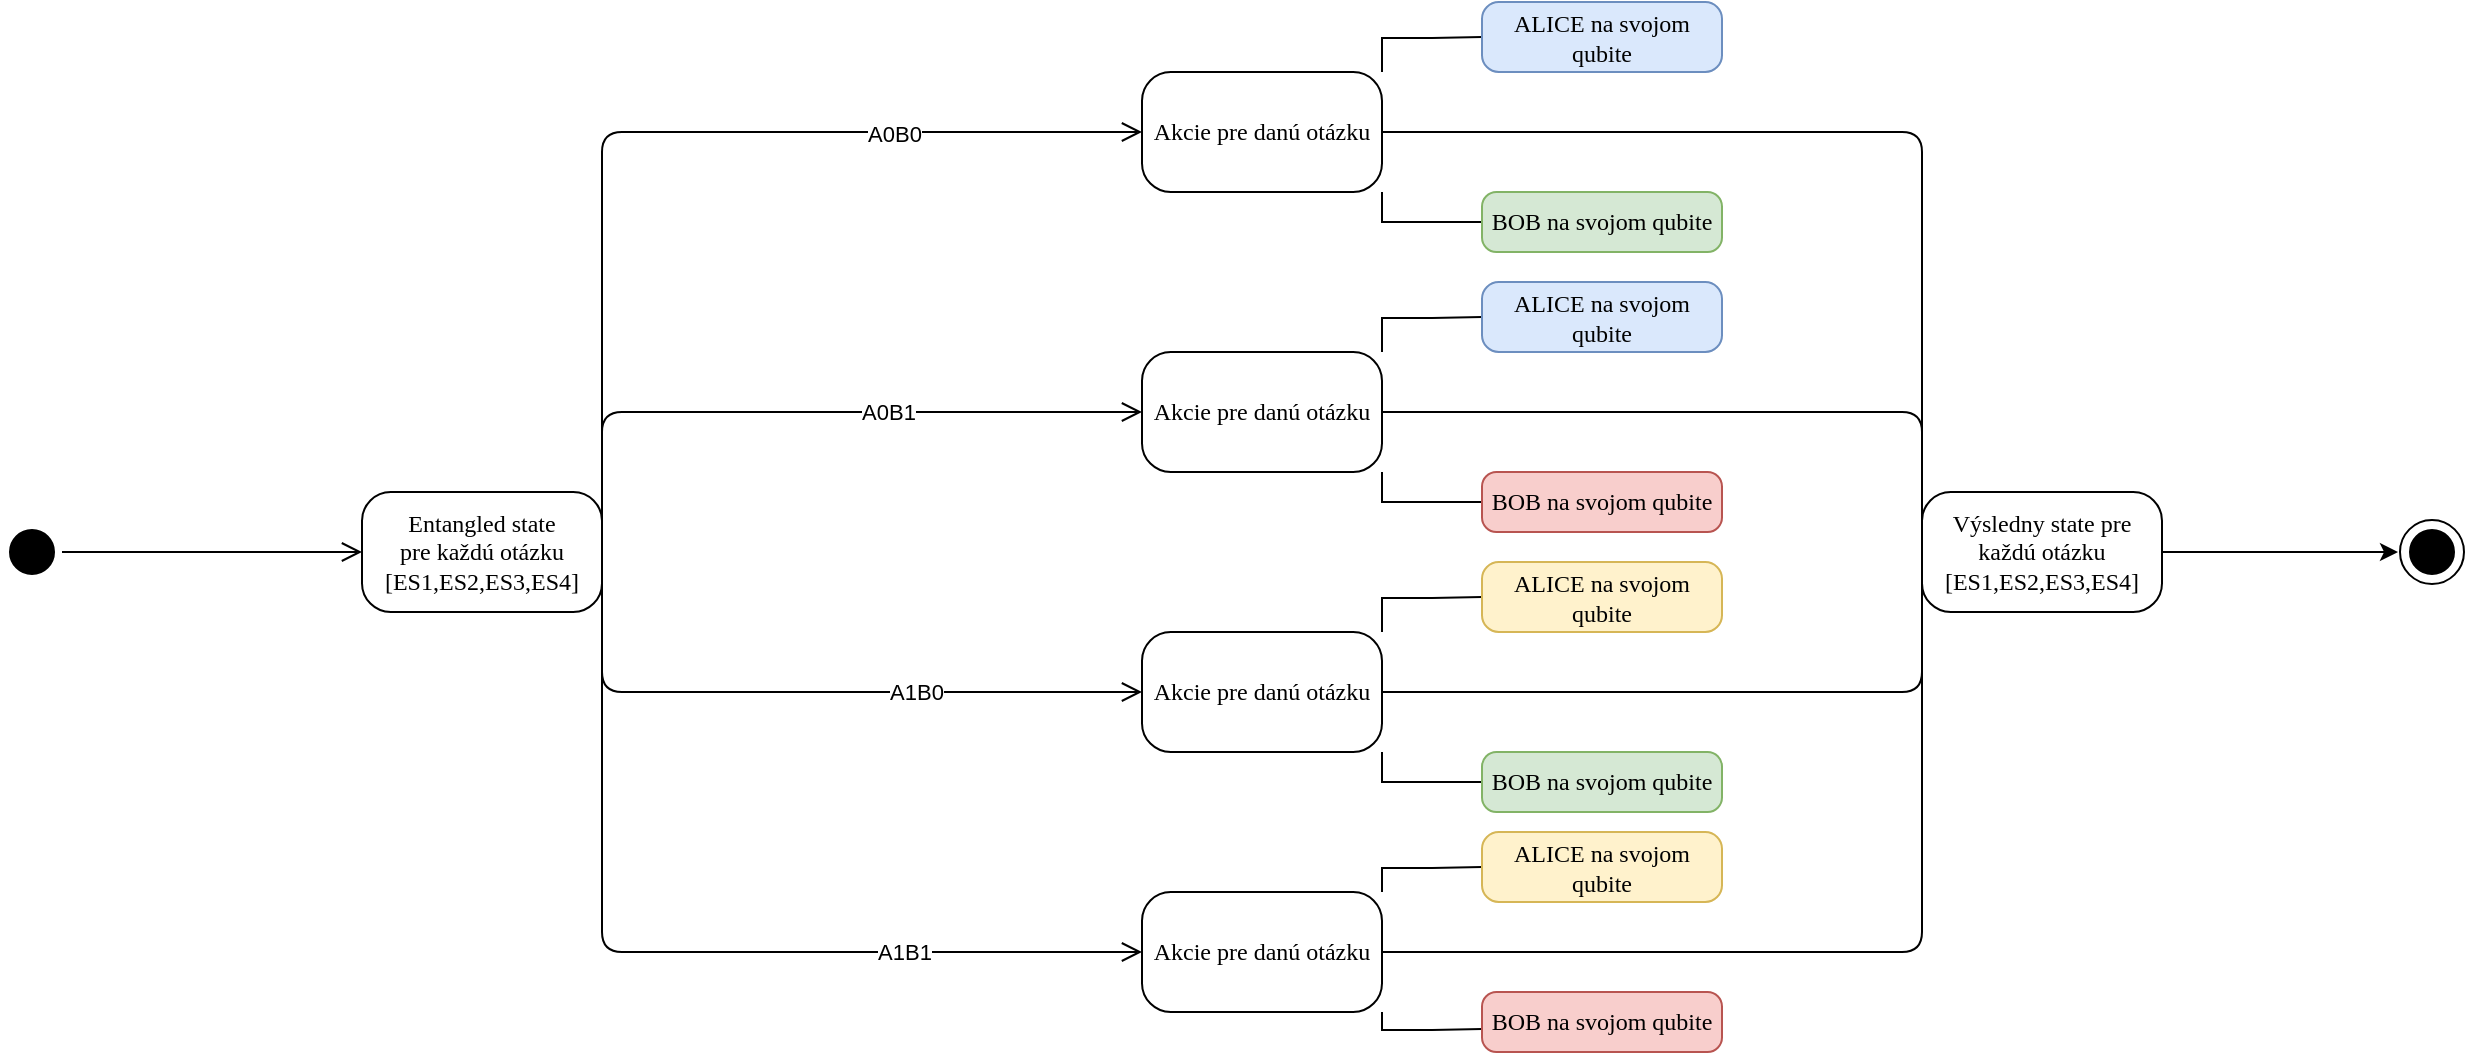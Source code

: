 <mxfile version="14.4.3" type="google"><diagram name="Page-1" id="58cdce13-f638-feb5-8d6f-7d28b1aa9fa0"><mxGraphModel dx="1422" dy="1622" grid="1" gridSize="10" guides="1" tooltips="1" connect="1" arrows="1" fold="1" page="1" pageScale="1" pageWidth="1100" pageHeight="850" background="#ffffff" math="0" shadow="0"><root><mxCell id="0"/><mxCell id="1" parent="0"/><mxCell id="382b91b5511bd0f7-1" value="" style="ellipse;html=1;shape=startState;rounded=1;shadow=0;comic=0;labelBackgroundColor=none;fontFamily=Verdana;fontSize=12;align=center;direction=south;fillColor=#000000;" parent="1" vertex="1"><mxGeometry x="60" y="235" width="30" height="30" as="geometry"/></mxCell><mxCell id="382b91b5511bd0f7-6" value="Entangled state&lt;br&gt;pre každú otázku&lt;br&gt;[ES1,ES2,ES3,ES4]" style="rounded=1;whiteSpace=wrap;html=1;arcSize=24;shadow=0;comic=0;labelBackgroundColor=none;fontFamily=Verdana;fontSize=12;align=center;" parent="1" vertex="1"><mxGeometry x="240" y="220" width="120" height="60" as="geometry"/></mxCell><mxCell id="3cde6dad864a17aa-4" style="edgeStyle=orthogonalEdgeStyle;html=1;entryX=0;entryY=0.5;labelBackgroundColor=none;endArrow=open;endSize=8;fontFamily=Verdana;fontSize=12;align=left;entryDx=0;entryDy=0;exitX=1;exitY=0.5;exitDx=0;exitDy=0;" parent="1" source="382b91b5511bd0f7-6" target="382b91b5511bd0f7-9" edge="1"><mxGeometry relative="1" as="geometry"><Array as="points"><mxPoint x="360" y="40"/></Array><mxPoint x="360" y="140" as="sourcePoint"/></mxGeometry></mxCell><mxCell id="1oZJd99CN38MWYjKBVLW-3" value="A0B0" style="edgeLabel;html=1;align=center;verticalAlign=middle;resizable=0;points=[];" parent="3cde6dad864a17aa-4" vertex="1" connectable="0"><mxGeometry x="0.482" y="-1" relative="1" as="geometry"><mxPoint as="offset"/></mxGeometry></mxCell><mxCell id="1oZJd99CN38MWYjKBVLW-37" style="edgeStyle=orthogonalEdgeStyle;rounded=0;orthogonalLoop=1;jettySize=auto;html=1;exitX=1;exitY=1;exitDx=0;exitDy=0;entryX=0;entryY=0.5;entryDx=0;entryDy=0;endArrow=none;endFill=0;strokeColor=#000000;" parent="1" source="382b91b5511bd0f7-9" target="1oZJd99CN38MWYjKBVLW-36" edge="1"><mxGeometry relative="1" as="geometry"><Array as="points"><mxPoint x="750" y="85"/></Array></mxGeometry></mxCell><mxCell id="1oZJd99CN38MWYjKBVLW-38" style="edgeStyle=orthogonalEdgeStyle;rounded=0;orthogonalLoop=1;jettySize=auto;html=1;exitX=1;exitY=0;exitDx=0;exitDy=0;entryX=0;entryY=0.5;entryDx=0;entryDy=0;endArrow=none;endFill=0;strokeColor=#000000;" parent="1" source="382b91b5511bd0f7-9" target="1oZJd99CN38MWYjKBVLW-35" edge="1"><mxGeometry relative="1" as="geometry"><Array as="points"><mxPoint x="750" y="-7"/><mxPoint x="775" y="-7"/></Array></mxGeometry></mxCell><mxCell id="382b91b5511bd0f7-9" value="Akcie pre danú otázku" style="rounded=1;whiteSpace=wrap;html=1;arcSize=24;shadow=0;comic=0;labelBackgroundColor=none;fontFamily=Verdana;fontSize=12;align=center;" parent="1" vertex="1"><mxGeometry x="630" y="10" width="120" height="60" as="geometry"/></mxCell><mxCell id="2a3bc250acf0617d-9" style="edgeStyle=orthogonalEdgeStyle;html=1;labelBackgroundColor=none;endArrow=open;endSize=8;fontFamily=Verdana;fontSize=12;align=left;" parent="1" source="382b91b5511bd0f7-1" target="382b91b5511bd0f7-6" edge="1"><mxGeometry relative="1" as="geometry"/></mxCell><mxCell id="2a3bc250acf0617d-13" style="edgeStyle=orthogonalEdgeStyle;html=1;exitX=1;exitY=0.5;entryX=0;entryY=0.5;labelBackgroundColor=none;endArrow=open;endSize=8;fontFamily=Verdana;fontSize=12;align=left;exitDx=0;exitDy=0;" parent="1" source="382b91b5511bd0f7-6" target="382b91b5511bd0f7-10" edge="1"><mxGeometry relative="1" as="geometry"><mxPoint x="360" y="340" as="sourcePoint"/><Array as="points"><mxPoint x="360" y="180"/></Array></mxGeometry></mxCell><mxCell id="1oZJd99CN38MWYjKBVLW-4" value="A0B1" style="edgeLabel;html=1;align=center;verticalAlign=middle;resizable=0;points=[];" parent="2a3bc250acf0617d-13" vertex="1" connectable="0"><mxGeometry x="0.43" y="-7" relative="1" as="geometry"><mxPoint x="-30.71" y="-7" as="offset"/></mxGeometry></mxCell><mxCell id="1oZJd99CN38MWYjKBVLW-33" style="edgeStyle=orthogonalEdgeStyle;rounded=0;orthogonalLoop=1;jettySize=auto;html=1;exitX=1;exitY=1;exitDx=0;exitDy=0;entryX=0;entryY=0.5;entryDx=0;entryDy=0;endArrow=none;endFill=0;strokeColor=#000000;" parent="1" source="382b91b5511bd0f7-10" target="1oZJd99CN38MWYjKBVLW-30" edge="1"><mxGeometry relative="1" as="geometry"><Array as="points"><mxPoint x="750" y="225"/></Array></mxGeometry></mxCell><mxCell id="1oZJd99CN38MWYjKBVLW-34" style="edgeStyle=orthogonalEdgeStyle;rounded=0;orthogonalLoop=1;jettySize=auto;html=1;exitX=1;exitY=0;exitDx=0;exitDy=0;entryX=0;entryY=0.5;entryDx=0;entryDy=0;endArrow=none;endFill=0;strokeColor=#000000;" parent="1" source="382b91b5511bd0f7-10" target="1oZJd99CN38MWYjKBVLW-29" edge="1"><mxGeometry relative="1" as="geometry"><Array as="points"><mxPoint x="750" y="133"/><mxPoint x="775" y="133"/></Array></mxGeometry></mxCell><mxCell id="382b91b5511bd0f7-10" value="Akcie pre danú otázku" style="rounded=1;whiteSpace=wrap;html=1;arcSize=24;shadow=0;comic=0;labelBackgroundColor=none;fontFamily=Verdana;fontSize=12;align=center;" parent="1" vertex="1"><mxGeometry x="630" y="150" width="120" height="60" as="geometry"/></mxCell><mxCell id="1oZJd99CN38MWYjKBVLW-5" style="edgeStyle=orthogonalEdgeStyle;html=1;exitX=1;exitY=0.5;entryX=0;entryY=0.5;labelBackgroundColor=none;endArrow=open;endSize=8;fontFamily=Verdana;fontSize=12;align=left;exitDx=0;exitDy=0;fontStyle=1;entryDx=0;entryDy=0;" parent="1" source="382b91b5511bd0f7-6" target="1oZJd99CN38MWYjKBVLW-9" edge="1"><mxGeometry relative="1" as="geometry"><mxPoint x="360" y="340" as="sourcePoint"/><mxPoint x="649.29" y="455" as="targetPoint"/><Array as="points"><mxPoint x="360" y="320"/></Array></mxGeometry></mxCell><mxCell id="1oZJd99CN38MWYjKBVLW-6" value="A1B0" style="edgeLabel;html=1;align=center;verticalAlign=middle;resizable=0;points=[];" parent="1oZJd99CN38MWYjKBVLW-5" vertex="1" connectable="0"><mxGeometry x="0.43" y="-7" relative="1" as="geometry"><mxPoint x="-16.43" y="-7" as="offset"/></mxGeometry></mxCell><mxCell id="1oZJd99CN38MWYjKBVLW-7" style="edgeStyle=orthogonalEdgeStyle;html=1;entryX=0;entryY=0.5;labelBackgroundColor=none;endArrow=open;endSize=8;fontFamily=Verdana;fontSize=12;align=left;entryDx=0;entryDy=0;" parent="1" target="1oZJd99CN38MWYjKBVLW-10" edge="1"><mxGeometry relative="1" as="geometry"><mxPoint x="360" y="220" as="sourcePoint"/><mxPoint x="649.29" y="565" as="targetPoint"/><Array as="points"><mxPoint x="360" y="450"/></Array></mxGeometry></mxCell><mxCell id="1oZJd99CN38MWYjKBVLW-8" value="A1B1" style="edgeLabel;html=1;align=center;verticalAlign=middle;resizable=0;points=[];" parent="1oZJd99CN38MWYjKBVLW-7" vertex="1" connectable="0"><mxGeometry x="0.43" y="-7" relative="1" as="geometry"><mxPoint x="22.86" y="-7" as="offset"/></mxGeometry></mxCell><mxCell id="1oZJd99CN38MWYjKBVLW-27" style="edgeStyle=orthogonalEdgeStyle;rounded=0;orthogonalLoop=1;jettySize=auto;html=1;exitX=1;exitY=0;exitDx=0;exitDy=0;entryX=0;entryY=0.5;entryDx=0;entryDy=0;endArrow=none;endFill=0;strokeColor=#000000;" parent="1" source="1oZJd99CN38MWYjKBVLW-9" target="1oZJd99CN38MWYjKBVLW-25" edge="1"><mxGeometry relative="1" as="geometry"><Array as="points"><mxPoint x="750" y="273"/><mxPoint x="775" y="273"/></Array></mxGeometry></mxCell><mxCell id="1oZJd99CN38MWYjKBVLW-28" style="edgeStyle=orthogonalEdgeStyle;rounded=0;orthogonalLoop=1;jettySize=auto;html=1;exitX=1;exitY=1;exitDx=0;exitDy=0;entryX=0;entryY=0.5;entryDx=0;entryDy=0;endArrow=none;endFill=0;strokeColor=#000000;" parent="1" source="1oZJd99CN38MWYjKBVLW-9" target="1oZJd99CN38MWYjKBVLW-26" edge="1"><mxGeometry relative="1" as="geometry"><Array as="points"><mxPoint x="750" y="365"/></Array></mxGeometry></mxCell><mxCell id="1oZJd99CN38MWYjKBVLW-9" value="Akcie pre danú otázku" style="rounded=1;whiteSpace=wrap;html=1;arcSize=24;shadow=0;comic=0;labelBackgroundColor=none;fontFamily=Verdana;fontSize=12;align=center;" parent="1" vertex="1"><mxGeometry x="630" y="290" width="120" height="60" as="geometry"/></mxCell><mxCell id="1oZJd99CN38MWYjKBVLW-23" style="edgeStyle=orthogonalEdgeStyle;rounded=0;orthogonalLoop=1;jettySize=auto;html=1;exitX=1;exitY=0;exitDx=0;exitDy=0;entryX=0;entryY=0.5;entryDx=0;entryDy=0;endArrow=none;endFill=0;strokeColor=#000000;" parent="1" source="1oZJd99CN38MWYjKBVLW-10" target="1oZJd99CN38MWYjKBVLW-21" edge="1"><mxGeometry relative="1" as="geometry"><Array as="points"><mxPoint x="750" y="408"/><mxPoint x="775" y="408"/></Array></mxGeometry></mxCell><mxCell id="1oZJd99CN38MWYjKBVLW-24" style="edgeStyle=orthogonalEdgeStyle;rounded=0;orthogonalLoop=1;jettySize=auto;html=1;exitX=1;exitY=1;exitDx=0;exitDy=0;entryX=0;entryY=0.617;entryDx=0;entryDy=0;entryPerimeter=0;endArrow=none;endFill=0;strokeColor=#000000;" parent="1" source="1oZJd99CN38MWYjKBVLW-10" target="1oZJd99CN38MWYjKBVLW-22" edge="1"><mxGeometry relative="1" as="geometry"><Array as="points"><mxPoint x="750" y="489"/><mxPoint x="775" y="489"/></Array></mxGeometry></mxCell><mxCell id="1oZJd99CN38MWYjKBVLW-10" value="Akcie pre danú otázku" style="rounded=1;whiteSpace=wrap;html=1;arcSize=24;shadow=0;comic=0;labelBackgroundColor=none;fontFamily=Verdana;fontSize=12;align=center;" parent="1" vertex="1"><mxGeometry x="630" y="420" width="120" height="60" as="geometry"/></mxCell><mxCell id="1oZJd99CN38MWYjKBVLW-40" style="edgeStyle=orthogonalEdgeStyle;rounded=0;orthogonalLoop=1;jettySize=auto;html=1;exitX=1;exitY=0.5;exitDx=0;exitDy=0;entryX=0.5;entryY=1;entryDx=0;entryDy=0;endArrow=classic;endFill=1;strokeColor=#000000;" parent="1" source="1oZJd99CN38MWYjKBVLW-12" target="1oZJd99CN38MWYjKBVLW-39" edge="1"><mxGeometry relative="1" as="geometry"/></mxCell><mxCell id="1oZJd99CN38MWYjKBVLW-12" value="Výsledny state pre každú otázku&lt;br&gt;[ES1,ES2,ES3,ES4]" style="rounded=1;whiteSpace=wrap;html=1;arcSize=24;shadow=0;comic=0;labelBackgroundColor=none;fontFamily=Verdana;fontSize=12;align=center;" parent="1" vertex="1"><mxGeometry x="1020" y="220" width="120" height="60" as="geometry"/></mxCell><mxCell id="1oZJd99CN38MWYjKBVLW-13" style="edgeStyle=orthogonalEdgeStyle;html=1;entryX=1;entryY=0.5;labelBackgroundColor=none;endArrow=none;endSize=8;fontFamily=Verdana;fontSize=12;align=left;entryDx=0;entryDy=0;exitX=0;exitY=0.5;exitDx=0;exitDy=0;endFill=0;" parent="1" source="1oZJd99CN38MWYjKBVLW-12" target="382b91b5511bd0f7-9" edge="1"><mxGeometry relative="1" as="geometry"><Array as="points"><mxPoint x="1020" y="240"/><mxPoint x="1020" y="40"/></Array><mxPoint x="1020" y="160" as="sourcePoint"/><mxPoint x="1290" y="60" as="targetPoint"/></mxGeometry></mxCell><mxCell id="1oZJd99CN38MWYjKBVLW-15" style="edgeStyle=orthogonalEdgeStyle;html=1;exitX=0;exitY=0.5;entryX=1;entryY=0.5;labelBackgroundColor=none;endArrow=none;endSize=8;fontFamily=Verdana;fontSize=12;align=left;exitDx=0;exitDy=0;entryDx=0;entryDy=0;endFill=0;" parent="1" source="1oZJd99CN38MWYjKBVLW-12" target="382b91b5511bd0f7-10" edge="1"><mxGeometry relative="1" as="geometry"><mxPoint x="1020" y="360" as="sourcePoint"/><mxPoint x="1290" y="200" as="targetPoint"/><Array as="points"><mxPoint x="1020" y="240"/><mxPoint x="1020" y="180"/></Array></mxGeometry></mxCell><mxCell id="1oZJd99CN38MWYjKBVLW-17" style="edgeStyle=orthogonalEdgeStyle;html=1;exitX=0;exitY=0.5;entryX=1;entryY=0.5;labelBackgroundColor=none;endArrow=none;endSize=8;fontFamily=Verdana;fontSize=12;align=left;exitDx=0;exitDy=0;fontStyle=1;entryDx=0;entryDy=0;endFill=0;" parent="1" source="1oZJd99CN38MWYjKBVLW-12" target="1oZJd99CN38MWYjKBVLW-9" edge="1"><mxGeometry relative="1" as="geometry"><mxPoint x="1020" y="360" as="sourcePoint"/><mxPoint x="1290" y="340" as="targetPoint"/><Array as="points"><mxPoint x="1020" y="240"/><mxPoint x="1020" y="320"/></Array></mxGeometry></mxCell><mxCell id="1oZJd99CN38MWYjKBVLW-19" style="edgeStyle=orthogonalEdgeStyle;html=1;entryX=1;entryY=0.5;labelBackgroundColor=none;endArrow=none;endSize=8;fontFamily=Verdana;fontSize=12;align=left;entryDx=0;entryDy=0;endFill=0;" parent="1" target="1oZJd99CN38MWYjKBVLW-10" edge="1"><mxGeometry relative="1" as="geometry"><mxPoint x="1020" y="240" as="sourcePoint"/><mxPoint x="1290" y="470" as="targetPoint"/><Array as="points"><mxPoint x="1020" y="450"/></Array></mxGeometry></mxCell><mxCell id="1oZJd99CN38MWYjKBVLW-21" value="ALICE na svojom qubite" style="rounded=1;whiteSpace=wrap;html=1;arcSize=24;shadow=0;comic=0;labelBackgroundColor=none;fontFamily=Verdana;fontSize=12;align=center;fillColor=#fff2cc;strokeColor=#d6b656;" parent="1" vertex="1"><mxGeometry x="800" y="390" width="120" height="35" as="geometry"/></mxCell><mxCell id="1oZJd99CN38MWYjKBVLW-22" value="BOB na svojom qubite" style="rounded=1;whiteSpace=wrap;html=1;arcSize=24;shadow=0;comic=0;labelBackgroundColor=none;fontFamily=Verdana;fontSize=12;align=center;fillColor=#f8cecc;strokeColor=#b85450;" parent="1" vertex="1"><mxGeometry x="800" y="470" width="120" height="30" as="geometry"/></mxCell><mxCell id="1oZJd99CN38MWYjKBVLW-25" value="ALICE na svojom qubite" style="rounded=1;whiteSpace=wrap;html=1;arcSize=24;shadow=0;comic=0;labelBackgroundColor=none;fontFamily=Verdana;fontSize=12;align=center;fillColor=#fff2cc;strokeColor=#d6b656;" parent="1" vertex="1"><mxGeometry x="800" y="255" width="120" height="35" as="geometry"/></mxCell><mxCell id="1oZJd99CN38MWYjKBVLW-26" value="BOB na svojom qubite" style="rounded=1;whiteSpace=wrap;html=1;arcSize=24;shadow=0;comic=0;labelBackgroundColor=none;fontFamily=Verdana;fontSize=12;align=center;fillColor=#d5e8d4;strokeColor=#82b366;" parent="1" vertex="1"><mxGeometry x="800" y="350" width="120" height="30" as="geometry"/></mxCell><mxCell id="1oZJd99CN38MWYjKBVLW-29" value="ALICE na svojom qubite" style="rounded=1;whiteSpace=wrap;html=1;arcSize=24;shadow=0;comic=0;labelBackgroundColor=none;fontFamily=Verdana;fontSize=12;align=center;fillColor=#dae8fc;strokeColor=#6c8ebf;" parent="1" vertex="1"><mxGeometry x="800" y="115" width="120" height="35" as="geometry"/></mxCell><mxCell id="1oZJd99CN38MWYjKBVLW-30" value="BOB na svojom qubite" style="rounded=1;whiteSpace=wrap;html=1;arcSize=24;shadow=0;comic=0;labelBackgroundColor=none;fontFamily=Verdana;fontSize=12;align=center;fillColor=#f8cecc;strokeColor=#b85450;" parent="1" vertex="1"><mxGeometry x="800" y="210" width="120" height="30" as="geometry"/></mxCell><mxCell id="1oZJd99CN38MWYjKBVLW-35" value="ALICE na svojom qubite" style="rounded=1;whiteSpace=wrap;html=1;arcSize=24;shadow=0;comic=0;labelBackgroundColor=none;fontFamily=Verdana;fontSize=12;align=center;fillColor=#dae8fc;strokeColor=#6c8ebf;" parent="1" vertex="1"><mxGeometry x="800" y="-25" width="120" height="35" as="geometry"/></mxCell><mxCell id="1oZJd99CN38MWYjKBVLW-36" value="BOB na svojom qubite" style="rounded=1;whiteSpace=wrap;html=1;arcSize=24;shadow=0;comic=0;labelBackgroundColor=none;fontFamily=Verdana;fontSize=12;align=center;fillColor=#d5e8d4;strokeColor=#82b366;" parent="1" vertex="1"><mxGeometry x="800" y="70" width="120" height="30" as="geometry"/></mxCell><mxCell id="1oZJd99CN38MWYjKBVLW-39" value="" style="ellipse;html=1;shape=startState;rounded=1;shadow=0;comic=0;labelBackgroundColor=none;fontFamily=Verdana;fontSize=12;align=center;direction=south;fillColor=#000000;perimeterSpacing=2;labelBorderColor=none;" parent="1" vertex="1"><mxGeometry x="1260" y="235" width="30" height="30" as="geometry"/></mxCell><mxCell id="1oZJd99CN38MWYjKBVLW-41" value="" style="ellipse;html=1;shape=startState;rounded=1;shadow=0;comic=0;labelBackgroundColor=none;fontFamily=Verdana;fontSize=12;align=center;direction=south;perimeterSpacing=2;labelBorderColor=none;fillColor=none;" parent="1" vertex="1"><mxGeometry x="1255" y="230" width="40" height="40" as="geometry"/></mxCell></root></mxGraphModel></diagram></mxfile>